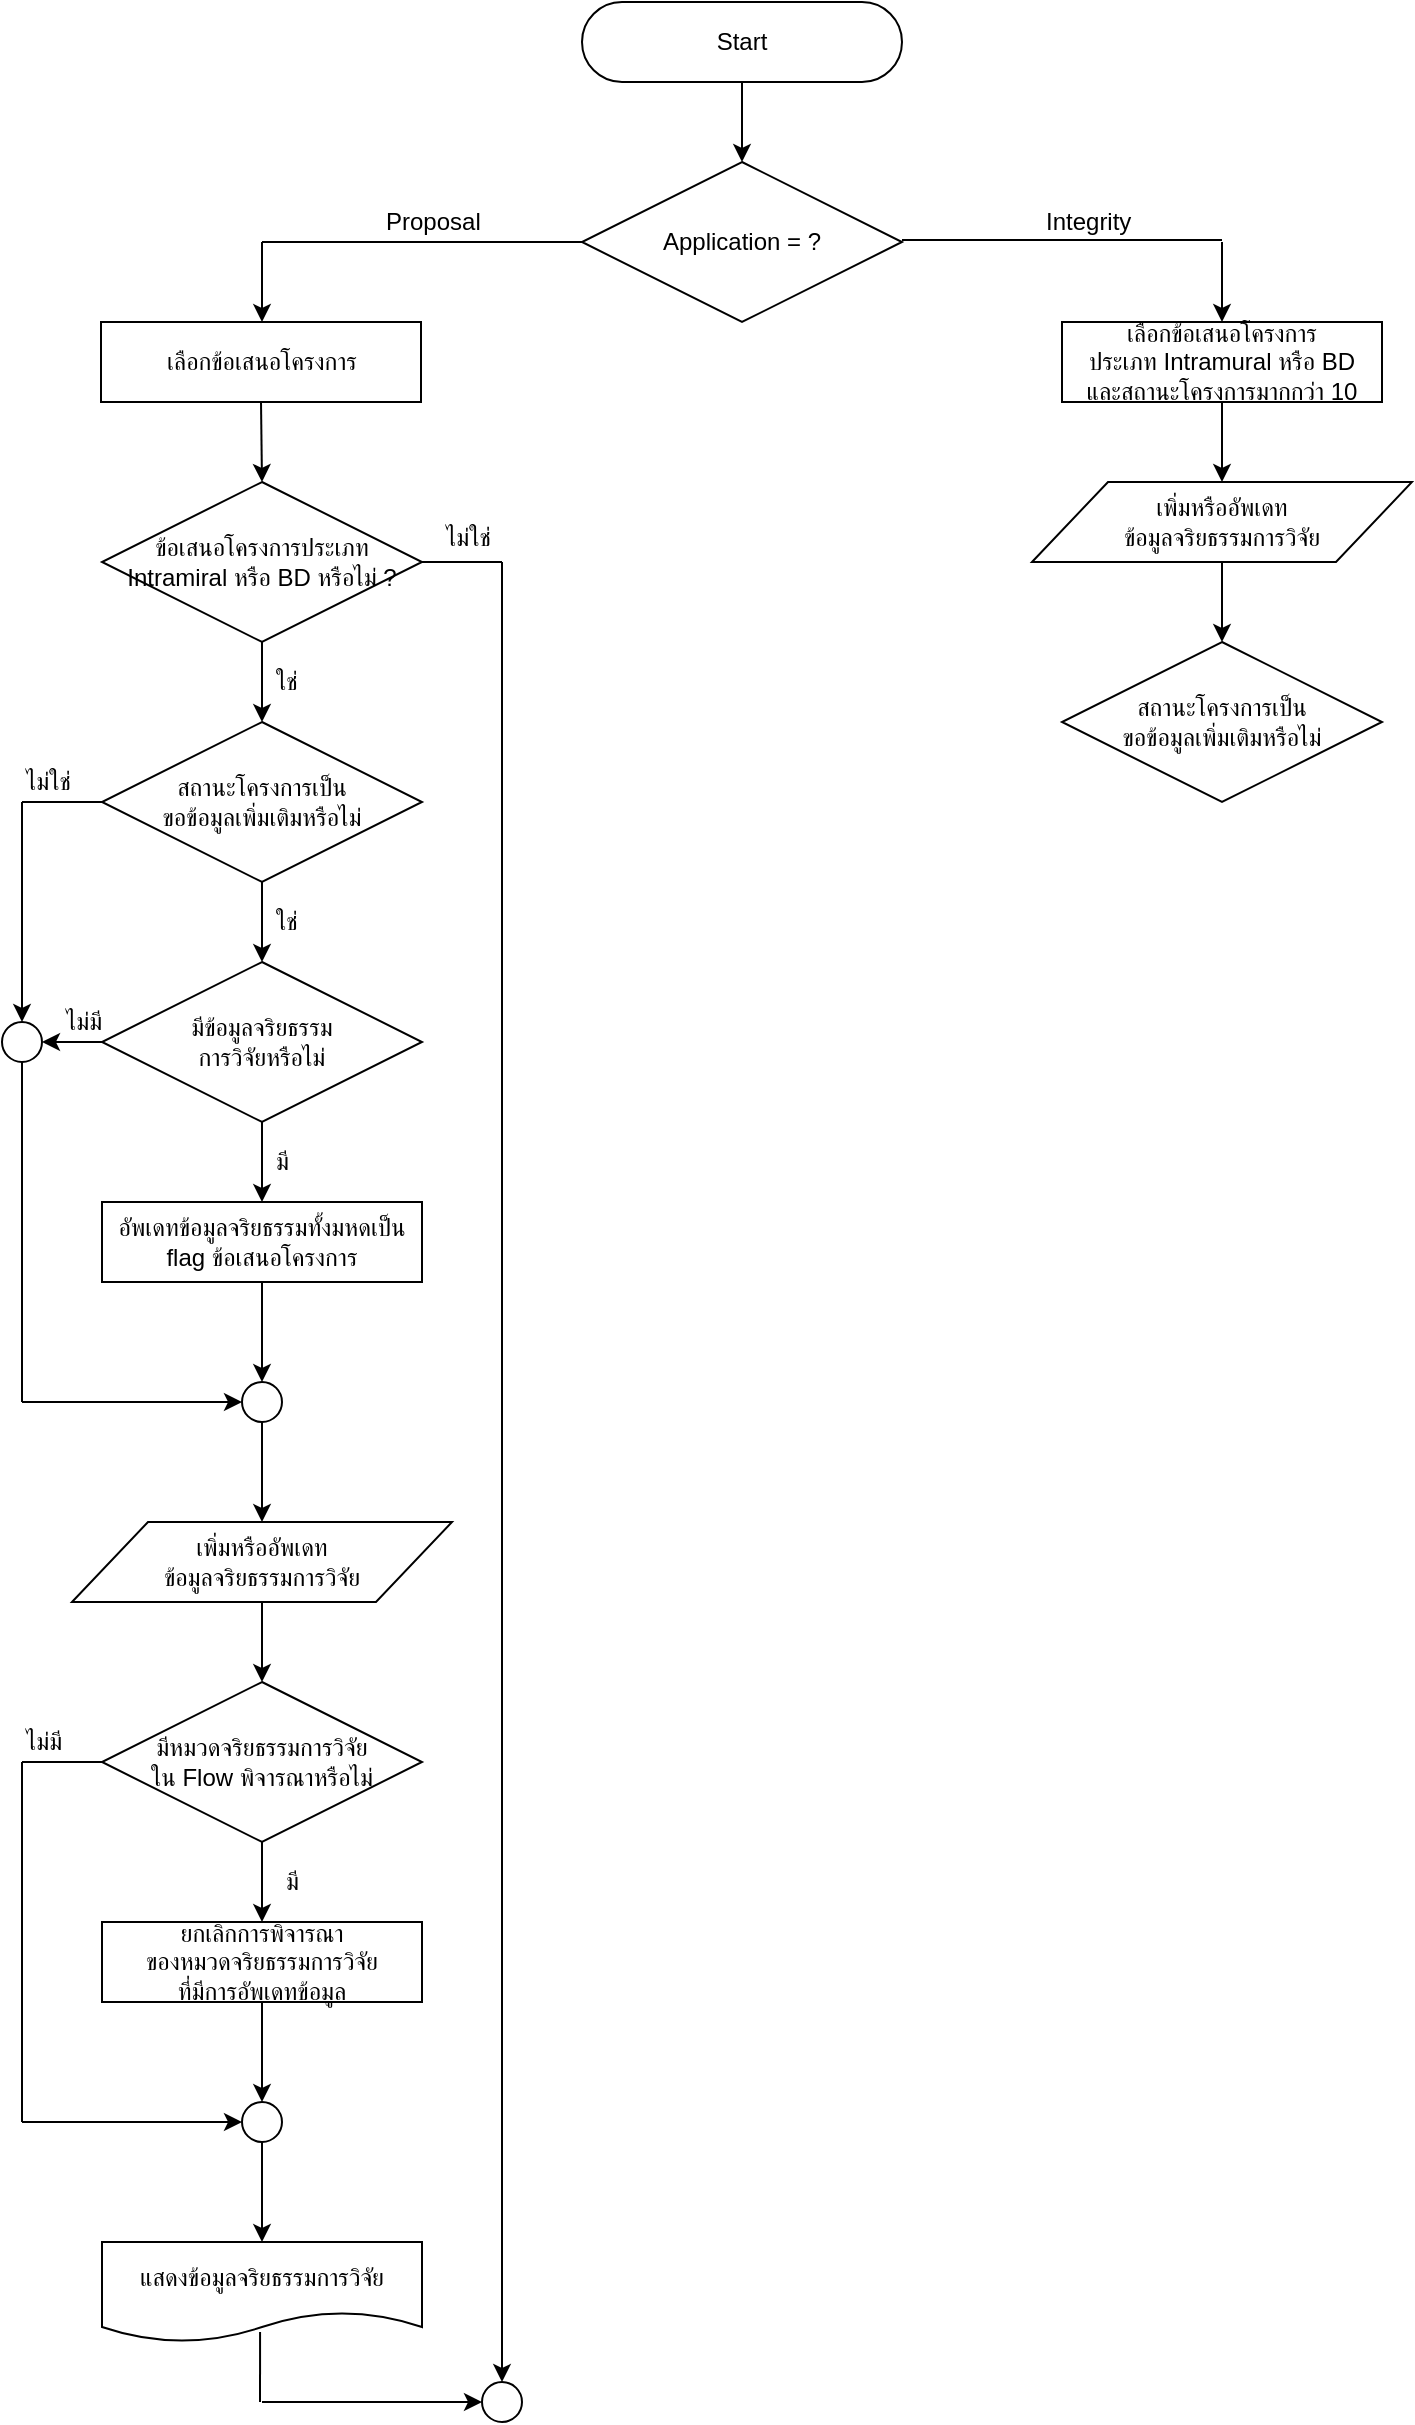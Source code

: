 <mxfile version="11.2.1" type="github" pages="1"><diagram id="qQlZFUNX_LzFWTaicsZI" name="Page-1"><mxGraphModel dx="1422" dy="796" grid="1" gridSize="10" guides="1" tooltips="1" connect="1" arrows="1" fold="1" page="1" pageScale="1" pageWidth="850" pageHeight="1100" math="0" shadow="0"><root><mxCell id="0"/><mxCell id="1" parent="0"/><mxCell id="DqefJHhjKzBzgl5q9ney-1" value="Start" style="rounded=1;whiteSpace=wrap;html=1;arcSize=50;" vertex="1" parent="1"><mxGeometry x="320" y="40" width="160" height="40" as="geometry"/></mxCell><mxCell id="DqefJHhjKzBzgl5q9ney-4" value="" style="endArrow=classic;html=1;exitX=0.5;exitY=1;exitDx=0;exitDy=0;" edge="1" parent="1" source="DqefJHhjKzBzgl5q9ney-1"><mxGeometry width="50" height="50" relative="1" as="geometry"><mxPoint x="310" y="430" as="sourcePoint"/><mxPoint x="400" y="120" as="targetPoint"/></mxGeometry></mxCell><mxCell id="DqefJHhjKzBzgl5q9ney-31" value="Application = ?" style="rhombus;whiteSpace=wrap;html=1;" vertex="1" parent="1"><mxGeometry x="320" y="120" width="160" height="80" as="geometry"/></mxCell><mxCell id="DqefJHhjKzBzgl5q9ney-32" value="" style="endArrow=none;html=1;entryX=0;entryY=0.5;entryDx=0;entryDy=0;" edge="1" parent="1" target="DqefJHhjKzBzgl5q9ney-31"><mxGeometry width="50" height="50" relative="1" as="geometry"><mxPoint x="160" y="160" as="sourcePoint"/><mxPoint x="320" y="220" as="targetPoint"/></mxGeometry></mxCell><mxCell id="DqefJHhjKzBzgl5q9ney-33" value="Proposal" style="text;html=1;resizable=0;points=[];autosize=1;align=left;verticalAlign=top;spacingTop=-4;" vertex="1" parent="1"><mxGeometry x="220" y="140" width="60" height="20" as="geometry"/></mxCell><mxCell id="DqefJHhjKzBzgl5q9ney-34" value="" style="endArrow=none;html=1;entryX=0;entryY=0.5;entryDx=0;entryDy=0;" edge="1" parent="1"><mxGeometry width="50" height="50" relative="1" as="geometry"><mxPoint x="480" y="159" as="sourcePoint"/><mxPoint x="640" y="159" as="targetPoint"/></mxGeometry></mxCell><mxCell id="DqefJHhjKzBzgl5q9ney-35" value="Integrity" style="text;html=1;resizable=0;points=[];autosize=1;align=left;verticalAlign=top;spacingTop=-4;" vertex="1" parent="1"><mxGeometry x="550" y="140" width="60" height="20" as="geometry"/></mxCell><mxCell id="DqefJHhjKzBzgl5q9ney-36" value="" style="endArrow=classic;html=1;exitX=0.5;exitY=1;exitDx=0;exitDy=0;" edge="1" parent="1"><mxGeometry width="50" height="50" relative="1" as="geometry"><mxPoint x="160" y="160" as="sourcePoint"/><mxPoint x="160" y="200" as="targetPoint"/></mxGeometry></mxCell><mxCell id="DqefJHhjKzBzgl5q9ney-48" value="เพิ่มหรืออัพเดท&lt;br&gt;ข้อมูลจริยธรรมการวิจัย" style="shape=parallelogram;perimeter=parallelogramPerimeter;whiteSpace=wrap;html=1;" vertex="1" parent="1"><mxGeometry x="65" y="800" width="190" height="40" as="geometry"/></mxCell><mxCell id="DqefJHhjKzBzgl5q9ney-49" value="เลือกข้อเสนอโครงการ" style="rounded=0;whiteSpace=wrap;html=1;" vertex="1" parent="1"><mxGeometry x="79.5" y="200" width="160" height="40" as="geometry"/></mxCell><mxCell id="DqefJHhjKzBzgl5q9ney-50" value="" style="endArrow=classic;html=1;exitX=0.5;exitY=1;exitDx=0;exitDy=0;" edge="1" parent="1" source="DqefJHhjKzBzgl5q9ney-48"><mxGeometry width="50" height="50" relative="1" as="geometry"><mxPoint x="170" y="1120" as="sourcePoint"/><mxPoint x="160" y="880" as="targetPoint"/></mxGeometry></mxCell><mxCell id="DqefJHhjKzBzgl5q9ney-51" value="มีหมวดจริยธรรมการวิจัย&lt;br&gt;ใน Flow พิจารณาหรือไม่" style="rhombus;whiteSpace=wrap;html=1;" vertex="1" parent="1"><mxGeometry x="80" y="880" width="160" height="80" as="geometry"/></mxCell><mxCell id="DqefJHhjKzBzgl5q9ney-52" value="ยกเลิกการพิจารณา&lt;br&gt;ของหมวดจริยธรรมการวิจัย&lt;br&gt;ที่มีการอัพเดทข้อมูล" style="rounded=0;whiteSpace=wrap;html=1;" vertex="1" parent="1"><mxGeometry x="80" y="1000" width="160" height="40" as="geometry"/></mxCell><mxCell id="DqefJHhjKzBzgl5q9ney-53" value="" style="endArrow=classic;html=1;exitX=0.5;exitY=1;exitDx=0;exitDy=0;entryX=0.5;entryY=0;entryDx=0;entryDy=0;" edge="1" parent="1" source="DqefJHhjKzBzgl5q9ney-51" target="DqefJHhjKzBzgl5q9ney-52"><mxGeometry width="50" height="50" relative="1" as="geometry"><mxPoint x="320" y="980" as="sourcePoint"/><mxPoint x="370" y="930" as="targetPoint"/></mxGeometry></mxCell><mxCell id="DqefJHhjKzBzgl5q9ney-54" value="อัพเดทข้อมูลจริยธรรมทั้งมหดเป็น flag ข้อเสนอโครงการ" style="rounded=0;whiteSpace=wrap;html=1;" vertex="1" parent="1"><mxGeometry x="80" y="640" width="160" height="40" as="geometry"/></mxCell><mxCell id="DqefJHhjKzBzgl5q9ney-55" value="แสดงข้อมูลจริยธรรมการวิจัย" style="shape=document;whiteSpace=wrap;html=1;boundedLbl=1;" vertex="1" parent="1"><mxGeometry x="80" y="1160" width="160" height="50" as="geometry"/></mxCell><mxCell id="DqefJHhjKzBzgl5q9ney-56" value="มี" style="text;html=1;resizable=0;points=[];autosize=1;align=left;verticalAlign=top;spacingTop=-4;" vertex="1" parent="1"><mxGeometry x="170" y="970" width="20" height="20" as="geometry"/></mxCell><mxCell id="DqefJHhjKzBzgl5q9ney-57" value="" style="ellipse;whiteSpace=wrap;html=1;aspect=fixed;" vertex="1" parent="1"><mxGeometry x="150" y="1090" width="20" height="20" as="geometry"/></mxCell><mxCell id="DqefJHhjKzBzgl5q9ney-58" value="" style="endArrow=classic;html=1;entryX=0;entryY=0.5;entryDx=0;entryDy=0;" edge="1" parent="1" target="DqefJHhjKzBzgl5q9ney-57"><mxGeometry width="50" height="50" relative="1" as="geometry"><mxPoint x="40" y="1100" as="sourcePoint"/><mxPoint x="80" y="1230" as="targetPoint"/></mxGeometry></mxCell><mxCell id="DqefJHhjKzBzgl5q9ney-59" value="" style="endArrow=none;html=1;" edge="1" parent="1"><mxGeometry width="50" height="50" relative="1" as="geometry"><mxPoint x="40" y="1100" as="sourcePoint"/><mxPoint x="40" y="920" as="targetPoint"/></mxGeometry></mxCell><mxCell id="DqefJHhjKzBzgl5q9ney-60" value="" style="endArrow=classic;html=1;exitX=0.5;exitY=1;exitDx=0;exitDy=0;entryX=0.5;entryY=0;entryDx=0;entryDy=0;" edge="1" parent="1" source="DqefJHhjKzBzgl5q9ney-57" target="DqefJHhjKzBzgl5q9ney-55"><mxGeometry width="50" height="50" relative="1" as="geometry"><mxPoint x="-60" y="1190" as="sourcePoint"/><mxPoint x="-10" y="1140" as="targetPoint"/></mxGeometry></mxCell><mxCell id="DqefJHhjKzBzgl5q9ney-61" value="" style="endArrow=classic;html=1;exitX=0.5;exitY=1;exitDx=0;exitDy=0;entryX=0.5;entryY=0;entryDx=0;entryDy=0;" edge="1" parent="1" source="DqefJHhjKzBzgl5q9ney-52" target="DqefJHhjKzBzgl5q9ney-57"><mxGeometry width="50" height="50" relative="1" as="geometry"><mxPoint x="390" y="1060" as="sourcePoint"/><mxPoint x="440" y="1010" as="targetPoint"/></mxGeometry></mxCell><mxCell id="DqefJHhjKzBzgl5q9ney-62" value="สถานะโครงการเป็น&lt;br&gt;ขอข้อมูลเพิ่มเติมหรือไม่" style="rhombus;whiteSpace=wrap;html=1;" vertex="1" parent="1"><mxGeometry x="80" y="400" width="160" height="80" as="geometry"/></mxCell><mxCell id="DqefJHhjKzBzgl5q9ney-63" value="" style="ellipse;whiteSpace=wrap;html=1;aspect=fixed;" vertex="1" parent="1"><mxGeometry x="150" y="730" width="20" height="20" as="geometry"/></mxCell><mxCell id="DqefJHhjKzBzgl5q9ney-65" value="" style="endArrow=classic;html=1;exitX=0.5;exitY=1;exitDx=0;exitDy=0;entryX=0.5;entryY=0;entryDx=0;entryDy=0;" edge="1" parent="1" source="DqefJHhjKzBzgl5q9ney-54" target="DqefJHhjKzBzgl5q9ney-63"><mxGeometry width="50" height="50" relative="1" as="geometry"><mxPoint x="-120" y="720" as="sourcePoint"/><mxPoint x="-70" y="670" as="targetPoint"/></mxGeometry></mxCell><mxCell id="DqefJHhjKzBzgl5q9ney-66" value="" style="endArrow=classic;html=1;exitX=0.5;exitY=1;exitDx=0;exitDy=0;entryX=0.5;entryY=0;entryDx=0;entryDy=0;" edge="1" parent="1" source="DqefJHhjKzBzgl5q9ney-63" target="DqefJHhjKzBzgl5q9ney-48"><mxGeometry width="50" height="50" relative="1" as="geometry"><mxPoint x="-50" y="760" as="sourcePoint"/><mxPoint y="710" as="targetPoint"/></mxGeometry></mxCell><mxCell id="DqefJHhjKzBzgl5q9ney-67" value="" style="endArrow=none;html=1;entryX=0;entryY=0.5;entryDx=0;entryDy=0;" edge="1" parent="1" target="DqefJHhjKzBzgl5q9ney-62"><mxGeometry width="50" height="50" relative="1" as="geometry"><mxPoint x="40" y="440" as="sourcePoint"/><mxPoint x="-40" y="630" as="targetPoint"/></mxGeometry></mxCell><mxCell id="DqefJHhjKzBzgl5q9ney-68" value="" style="endArrow=classic;html=1;entryX=0;entryY=0.5;entryDx=0;entryDy=0;" edge="1" parent="1" target="DqefJHhjKzBzgl5q9ney-63"><mxGeometry width="50" height="50" relative="1" as="geometry"><mxPoint x="40" y="740" as="sourcePoint"/><mxPoint x="20" y="770" as="targetPoint"/></mxGeometry></mxCell><mxCell id="DqefJHhjKzBzgl5q9ney-69" value="มีข้อมูลจริยธรรม&lt;br&gt;การวิจัยหรือไม่" style="rhombus;whiteSpace=wrap;html=1;" vertex="1" parent="1"><mxGeometry x="80" y="520" width="160" height="80" as="geometry"/></mxCell><mxCell id="DqefJHhjKzBzgl5q9ney-70" value="" style="ellipse;whiteSpace=wrap;html=1;aspect=fixed;" vertex="1" parent="1"><mxGeometry x="30" y="550" width="20" height="20" as="geometry"/></mxCell><mxCell id="DqefJHhjKzBzgl5q9ney-71" value="" style="endArrow=classic;html=1;entryX=0.5;entryY=0;entryDx=0;entryDy=0;" edge="1" parent="1" target="DqefJHhjKzBzgl5q9ney-70"><mxGeometry width="50" height="50" relative="1" as="geometry"><mxPoint x="40" y="440" as="sourcePoint"/><mxPoint x="-60" y="490" as="targetPoint"/></mxGeometry></mxCell><mxCell id="DqefJHhjKzBzgl5q9ney-72" value="" style="endArrow=classic;html=1;exitX=0;exitY=0.5;exitDx=0;exitDy=0;entryX=1;entryY=0.5;entryDx=0;entryDy=0;" edge="1" parent="1" source="DqefJHhjKzBzgl5q9ney-69" target="DqefJHhjKzBzgl5q9ney-70"><mxGeometry width="50" height="50" relative="1" as="geometry"><mxPoint x="-50" y="650" as="sourcePoint"/><mxPoint y="600" as="targetPoint"/></mxGeometry></mxCell><mxCell id="DqefJHhjKzBzgl5q9ney-73" value="" style="endArrow=classic;html=1;exitX=0.5;exitY=1;exitDx=0;exitDy=0;entryX=0.5;entryY=0;entryDx=0;entryDy=0;" edge="1" parent="1" source="DqefJHhjKzBzgl5q9ney-62" target="DqefJHhjKzBzgl5q9ney-69"><mxGeometry width="50" height="50" relative="1" as="geometry"><mxPoint x="370" y="500" as="sourcePoint"/><mxPoint x="420" y="450" as="targetPoint"/></mxGeometry></mxCell><mxCell id="DqefJHhjKzBzgl5q9ney-74" value="" style="endArrow=none;html=1;entryX=0.5;entryY=1;entryDx=0;entryDy=0;" edge="1" parent="1" target="DqefJHhjKzBzgl5q9ney-70"><mxGeometry width="50" height="50" relative="1" as="geometry"><mxPoint x="40" y="740" as="sourcePoint"/><mxPoint x="-40" y="600" as="targetPoint"/></mxGeometry></mxCell><mxCell id="DqefJHhjKzBzgl5q9ney-75" value="" style="endArrow=classic;html=1;exitX=0.5;exitY=1;exitDx=0;exitDy=0;entryX=0.5;entryY=0;entryDx=0;entryDy=0;" edge="1" parent="1" source="DqefJHhjKzBzgl5q9ney-69" target="DqefJHhjKzBzgl5q9ney-54"><mxGeometry width="50" height="50" relative="1" as="geometry"><mxPoint x="340" y="600" as="sourcePoint"/><mxPoint x="390" y="550" as="targetPoint"/></mxGeometry></mxCell><mxCell id="DqefJHhjKzBzgl5q9ney-76" value="" style="endArrow=none;html=1;entryX=0;entryY=0.5;entryDx=0;entryDy=0;" edge="1" parent="1" target="DqefJHhjKzBzgl5q9ney-51"><mxGeometry width="50" height="50" relative="1" as="geometry"><mxPoint x="40" y="920" as="sourcePoint"/><mxPoint x="-40" y="890" as="targetPoint"/></mxGeometry></mxCell><mxCell id="DqefJHhjKzBzgl5q9ney-77" value="ใช่" style="text;html=1;resizable=0;points=[];autosize=1;align=left;verticalAlign=top;spacingTop=-4;" vertex="1" parent="1"><mxGeometry x="165" y="490" width="30" height="20" as="geometry"/></mxCell><mxCell id="DqefJHhjKzBzgl5q9ney-78" value="ไม่ใช่" style="text;html=1;resizable=0;points=[];autosize=1;align=left;verticalAlign=top;spacingTop=-4;" vertex="1" parent="1"><mxGeometry x="40" y="420" width="40" height="20" as="geometry"/></mxCell><mxCell id="DqefJHhjKzBzgl5q9ney-79" value="มี" style="text;html=1;resizable=0;points=[];autosize=1;align=left;verticalAlign=top;spacingTop=-4;" vertex="1" parent="1"><mxGeometry x="165" y="610" width="20" height="20" as="geometry"/></mxCell><mxCell id="DqefJHhjKzBzgl5q9ney-80" value="ไม่มี" style="text;html=1;resizable=0;points=[];autosize=1;align=left;verticalAlign=top;spacingTop=-4;" vertex="1" parent="1"><mxGeometry x="60" y="540" width="40" height="20" as="geometry"/></mxCell><mxCell id="DqefJHhjKzBzgl5q9ney-81" value="ไม่มี" style="text;html=1;resizable=0;points=[];autosize=1;align=left;verticalAlign=top;spacingTop=-4;" vertex="1" parent="1"><mxGeometry x="40" y="900" width="40" height="20" as="geometry"/></mxCell><mxCell id="DqefJHhjKzBzgl5q9ney-82" value="ข้อเสนอโครงการประเภท&lt;br&gt;Intramiral หรือ BD หรือไม่ ?" style="rhombus;whiteSpace=wrap;html=1;" vertex="1" parent="1"><mxGeometry x="80" y="280" width="160" height="80" as="geometry"/></mxCell><mxCell id="DqefJHhjKzBzgl5q9ney-83" value="" style="endArrow=classic;html=1;exitX=0.5;exitY=1;exitDx=0;exitDy=0;entryX=0.5;entryY=0;entryDx=0;entryDy=0;" edge="1" parent="1" source="DqefJHhjKzBzgl5q9ney-49" target="DqefJHhjKzBzgl5q9ney-82"><mxGeometry width="50" height="50" relative="1" as="geometry"><mxPoint x="390" y="680" as="sourcePoint"/><mxPoint x="440" y="630" as="targetPoint"/></mxGeometry></mxCell><mxCell id="DqefJHhjKzBzgl5q9ney-84" value="" style="endArrow=classic;html=1;exitX=0.5;exitY=1;exitDx=0;exitDy=0;entryX=0.5;entryY=0;entryDx=0;entryDy=0;" edge="1" parent="1" source="DqefJHhjKzBzgl5q9ney-82" target="DqefJHhjKzBzgl5q9ney-62"><mxGeometry width="50" height="50" relative="1" as="geometry"><mxPoint x="400" y="680" as="sourcePoint"/><mxPoint x="450" y="630" as="targetPoint"/></mxGeometry></mxCell><mxCell id="DqefJHhjKzBzgl5q9ney-85" value="ใช่" style="text;html=1;resizable=0;points=[];autosize=1;align=left;verticalAlign=top;spacingTop=-4;" vertex="1" parent="1"><mxGeometry x="165" y="370" width="30" height="20" as="geometry"/></mxCell><mxCell id="DqefJHhjKzBzgl5q9ney-86" value="" style="endArrow=none;html=1;entryX=1;entryY=0.5;entryDx=0;entryDy=0;" edge="1" parent="1" target="DqefJHhjKzBzgl5q9ney-82"><mxGeometry width="50" height="50" relative="1" as="geometry"><mxPoint x="280" y="320" as="sourcePoint"/><mxPoint x="425" y="525" as="targetPoint"/></mxGeometry></mxCell><mxCell id="DqefJHhjKzBzgl5q9ney-87" value="" style="endArrow=classic;html=1;entryX=0.5;entryY=0;entryDx=0;entryDy=0;" edge="1" parent="1" target="DqefJHhjKzBzgl5q9ney-89"><mxGeometry width="50" height="50" relative="1" as="geometry"><mxPoint x="280" y="320" as="sourcePoint"/><mxPoint x="280" y="1200" as="targetPoint"/></mxGeometry></mxCell><mxCell id="DqefJHhjKzBzgl5q9ney-88" value="ไม่ใช่" style="text;html=1;resizable=0;points=[];autosize=1;align=left;verticalAlign=top;spacingTop=-4;" vertex="1" parent="1"><mxGeometry x="250" y="298" width="40" height="20" as="geometry"/></mxCell><mxCell id="DqefJHhjKzBzgl5q9ney-89" value="" style="ellipse;whiteSpace=wrap;html=1;aspect=fixed;" vertex="1" parent="1"><mxGeometry x="270" y="1230" width="20" height="20" as="geometry"/></mxCell><mxCell id="DqefJHhjKzBzgl5q9ney-90" value="" style="endArrow=classic;html=1;entryX=0;entryY=0.5;entryDx=0;entryDy=0;" edge="1" parent="1" target="DqefJHhjKzBzgl5q9ney-89"><mxGeometry width="50" height="50" relative="1" as="geometry"><mxPoint x="160" y="1240" as="sourcePoint"/><mxPoint x="80" y="1270" as="targetPoint"/></mxGeometry></mxCell><mxCell id="DqefJHhjKzBzgl5q9ney-91" value="" style="endArrow=none;html=1;entryX=0.494;entryY=0.9;entryDx=0;entryDy=0;entryPerimeter=0;" edge="1" parent="1" target="DqefJHhjKzBzgl5q9ney-55"><mxGeometry width="50" height="50" relative="1" as="geometry"><mxPoint x="159" y="1240" as="sourcePoint"/><mxPoint x="80" y="1270" as="targetPoint"/></mxGeometry></mxCell><mxCell id="DqefJHhjKzBzgl5q9ney-92" value="เลือกข้อเสนอโครงการ&lt;br&gt;ประเภท Intramural หรือ BD&lt;br&gt;และสถานะโครงการมากกว่า 10" style="rounded=0;whiteSpace=wrap;html=1;" vertex="1" parent="1"><mxGeometry x="560" y="200" width="160" height="40" as="geometry"/></mxCell><mxCell id="DqefJHhjKzBzgl5q9ney-93" value="" style="endArrow=classic;html=1;entryX=0.5;entryY=0;entryDx=0;entryDy=0;" edge="1" parent="1" target="DqefJHhjKzBzgl5q9ney-92"><mxGeometry width="50" height="50" relative="1" as="geometry"><mxPoint x="640" y="160" as="sourcePoint"/><mxPoint x="620" y="298" as="targetPoint"/></mxGeometry></mxCell><mxCell id="DqefJHhjKzBzgl5q9ney-94" value="สถานะโครงการเป็น&lt;br&gt;ขอข้อมูลเพิ่มเติมหรือไม่" style="rhombus;whiteSpace=wrap;html=1;" vertex="1" parent="1"><mxGeometry x="560" y="360" width="160" height="80" as="geometry"/></mxCell><mxCell id="DqefJHhjKzBzgl5q9ney-99" value="เพิ่มหรืออัพเดท&lt;br&gt;ข้อมูลจริยธรรมการวิจัย" style="shape=parallelogram;perimeter=parallelogramPerimeter;whiteSpace=wrap;html=1;" vertex="1" parent="1"><mxGeometry x="545" y="280" width="190" height="40" as="geometry"/></mxCell><mxCell id="DqefJHhjKzBzgl5q9ney-100" value="" style="endArrow=classic;html=1;exitX=0.5;exitY=1;exitDx=0;exitDy=0;entryX=0.5;entryY=0;entryDx=0;entryDy=0;" edge="1" parent="1" source="DqefJHhjKzBzgl5q9ney-92" target="DqefJHhjKzBzgl5q9ney-99"><mxGeometry width="50" height="50" relative="1" as="geometry"><mxPoint x="535" y="645" as="sourcePoint"/><mxPoint x="585" y="595" as="targetPoint"/></mxGeometry></mxCell><mxCell id="DqefJHhjKzBzgl5q9ney-101" value="" style="endArrow=classic;html=1;exitX=0.5;exitY=1;exitDx=0;exitDy=0;entryX=0.5;entryY=0;entryDx=0;entryDy=0;" edge="1" parent="1" source="DqefJHhjKzBzgl5q9ney-99" target="DqefJHhjKzBzgl5q9ney-94"><mxGeometry width="50" height="50" relative="1" as="geometry"><mxPoint x="570" y="780" as="sourcePoint"/><mxPoint x="620" y="730" as="targetPoint"/></mxGeometry></mxCell></root></mxGraphModel></diagram></mxfile>
